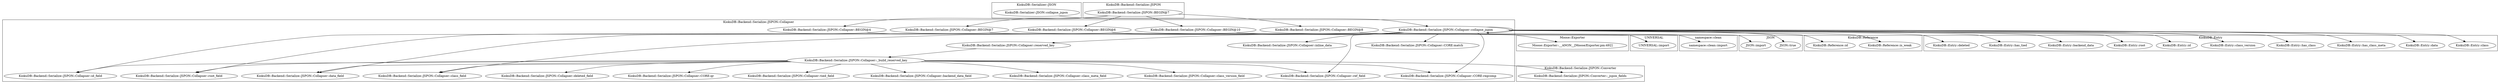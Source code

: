 digraph {
graph [overlap=false]
subgraph cluster_KiokuDB_Backend_Serialize_JSPON_Converter {
	label="KiokuDB::Backend::Serialize::JSPON::Converter";
	"KiokuDB::Backend::Serialize::JSPON::Converter::_jspon_fields";
}
subgraph cluster_KiokuDB_Reference {
	label="KiokuDB::Reference";
	"KiokuDB::Reference::is_weak";
	"KiokuDB::Reference::id";
}
subgraph cluster_UNIVERSAL {
	label="UNIVERSAL";
	"UNIVERSAL::import";
}
subgraph cluster_namespace_clean {
	label="namespace::clean";
	"namespace::clean::import";
}
subgraph cluster_JSON {
	label="JSON";
	"JSON::import";
	"JSON::true";
}
subgraph cluster_KiokuDB_Serializer_JSON {
	label="KiokuDB::Serializer::JSON";
	"KiokuDB::Serializer::JSON::collapse_jspon";
}
subgraph cluster_KiokuDB_Entry {
	label="KiokuDB::Entry";
	"KiokuDB::Entry::has_class_meta";
	"KiokuDB::Entry::has_class";
	"KiokuDB::Entry::class_version";
	"KiokuDB::Entry::id";
	"KiokuDB::Entry::root";
	"KiokuDB::Entry::backend_data";
	"KiokuDB::Entry::has_tied";
	"KiokuDB::Entry::deleted";
	"KiokuDB::Entry::class";
	"KiokuDB::Entry::data";
}
subgraph cluster_KiokuDB_Backend_Serialize_JSPON_Collapser {
	label="KiokuDB::Backend::Serialize::JSPON::Collapser";
	"KiokuDB::Backend::Serialize::JSPON::Collapser::_build_reserved_key";
	"KiokuDB::Backend::Serialize::JSPON::Collapser::data_field";
	"KiokuDB::Backend::Serialize::JSPON::Collapser::class_field";
	"KiokuDB::Backend::Serialize::JSPON::Collapser::BEGIN@4";
	"KiokuDB::Backend::Serialize::JSPON::Collapser::reserved_key";
	"KiokuDB::Backend::Serialize::JSPON::Collapser::BEGIN@6";
	"KiokuDB::Backend::Serialize::JSPON::Collapser::inline_data";
	"KiokuDB::Backend::Serialize::JSPON::Collapser::ref_field";
	"KiokuDB::Backend::Serialize::JSPON::Collapser::BEGIN@10";
	"KiokuDB::Backend::Serialize::JSPON::Collapser::deleted_field";
	"KiokuDB::Backend::Serialize::JSPON::Collapser::CORE:match";
	"KiokuDB::Backend::Serialize::JSPON::Collapser::class_meta_field";
	"KiokuDB::Backend::Serialize::JSPON::Collapser::BEGIN@7";
	"KiokuDB::Backend::Serialize::JSPON::Collapser::CORE:regcomp";
	"KiokuDB::Backend::Serialize::JSPON::Collapser::BEGIN@8";
	"KiokuDB::Backend::Serialize::JSPON::Collapser::tied_field";
	"KiokuDB::Backend::Serialize::JSPON::Collapser::backend_data_field";
	"KiokuDB::Backend::Serialize::JSPON::Collapser::id_field";
	"KiokuDB::Backend::Serialize::JSPON::Collapser::class_version_field";
	"KiokuDB::Backend::Serialize::JSPON::Collapser::root_field";
	"KiokuDB::Backend::Serialize::JSPON::Collapser::CORE:qr";
	"KiokuDB::Backend::Serialize::JSPON::Collapser::collapse_jspon";
}
subgraph cluster_Moose_Exporter {
	label="Moose::Exporter";
	"Moose::Exporter::__ANON__[Moose/Exporter.pm:492]";
}
subgraph cluster_KiokuDB_Backend_Serialize_JSPON {
	label="KiokuDB::Backend::Serialize::JSPON";
	"KiokuDB::Backend::Serialize::JSPON::BEGIN@7";
}
"KiokuDB::Backend::Serialize::JSPON::Collapser::_build_reserved_key" -> "KiokuDB::Backend::Serialize::JSPON::Collapser::class_meta_field";
"KiokuDB::Backend::Serialize::JSPON::BEGIN@7" -> "KiokuDB::Backend::Serialize::JSPON::Collapser::BEGIN@10";
"KiokuDB::Backend::Serialize::JSPON::Collapser::_build_reserved_key" -> "KiokuDB::Backend::Serialize::JSPON::Collapser::class_version_field";
"KiokuDB::Backend::Serialize::JSPON::Collapser::collapse_jspon" -> "JSON::true";
"KiokuDB::Backend::Serialize::JSPON::Collapser::_build_reserved_key" -> "KiokuDB::Backend::Serialize::JSPON::Collapser::tied_field";
"KiokuDB::Backend::Serialize::JSPON::Collapser::BEGIN@7" -> "UNIVERSAL::import";
"KiokuDB::Backend::Serialize::JSPON::Collapser::BEGIN@6" -> "UNIVERSAL::import";
"KiokuDB::Backend::Serialize::JSPON::Collapser::collapse_jspon" -> "KiokuDB::Entry::has_tied";
"KiokuDB::Backend::Serialize::JSPON::Collapser::_build_reserved_key" -> "KiokuDB::Backend::Serialize::JSPON::Collapser::backend_data_field";
"KiokuDB::Backend::Serialize::JSPON::Collapser::collapse_jspon" -> "KiokuDB::Backend::Serialize::JSPON::Collapser::inline_data";
"KiokuDB::Backend::Serialize::JSPON::Collapser::collapse_jspon" -> "KiokuDB::Entry::id";
"KiokuDB::Backend::Serialize::JSPON::Collapser::BEGIN@8" -> "JSON::import";
"KiokuDB::Backend::Serialize::JSPON::Collapser::BEGIN@10" -> "namespace::clean::import";
"KiokuDB::Backend::Serialize::JSPON::Collapser::collapse_jspon" -> "KiokuDB::Entry::has_class";
"KiokuDB::Backend::Serialize::JSPON::Collapser::collapse_jspon" -> "KiokuDB::Entry::deleted";
"KiokuDB::Backend::Serialize::JSPON::Collapser::_build_reserved_key" -> "KiokuDB::Backend::Serialize::JSPON::Collapser::deleted_field";
"KiokuDB::Backend::Serialize::JSPON::BEGIN@7" -> "KiokuDB::Backend::Serialize::JSPON::Collapser::BEGIN@7";
"KiokuDB::Backend::Serialize::JSPON::Collapser::BEGIN@4" -> "Moose::Exporter::__ANON__[Moose/Exporter.pm:492]";
"KiokuDB::Backend::Serialize::JSPON::Collapser::collapse_jspon" -> "KiokuDB::Entry::has_class_meta";
"KiokuDB::Backend::Serialize::JSPON::Collapser::collapse_jspon" -> "KiokuDB::Entry::class_version";
"KiokuDB::Backend::Serialize::JSPON::BEGIN@7" -> "KiokuDB::Backend::Serialize::JSPON::Collapser::BEGIN@8";
"KiokuDB::Backend::Serialize::JSPON::Collapser::reserved_key" -> "KiokuDB::Backend::Serialize::JSPON::Collapser::_build_reserved_key";
"KiokuDB::Backend::Serialize::JSPON::Collapser::collapse_jspon" -> "KiokuDB::Reference::id";
"KiokuDB::Backend::Serialize::JSPON::Collapser::collapse_jspon" -> "KiokuDB::Entry::backend_data";
"KiokuDB::Backend::Serialize::JSPON::Collapser::_build_reserved_key" -> "KiokuDB::Backend::Serialize::JSPON::Collapser::root_field";
"KiokuDB::Backend::Serialize::JSPON::Collapser::collapse_jspon" -> "KiokuDB::Backend::Serialize::JSPON::Collapser::root_field";
"KiokuDB::Backend::Serialize::JSPON::Collapser::_build_reserved_key" -> "KiokuDB::Backend::Serialize::JSPON::Collapser::data_field";
"KiokuDB::Backend::Serialize::JSPON::Collapser::collapse_jspon" -> "KiokuDB::Backend::Serialize::JSPON::Collapser::data_field";
"KiokuDB::Backend::Serialize::JSPON::Collapser::collapse_jspon" -> "KiokuDB::Entry::root";
"KiokuDB::Backend::Serialize::JSPON::Collapser::_build_reserved_key" -> "KiokuDB::Backend::Serialize::JSPON::Converter::_jspon_fields";
"KiokuDB::Backend::Serialize::JSPON::Collapser::_build_reserved_key" -> "KiokuDB::Backend::Serialize::JSPON::Collapser::id_field";
"KiokuDB::Backend::Serialize::JSPON::Collapser::collapse_jspon" -> "KiokuDB::Backend::Serialize::JSPON::Collapser::id_field";
"KiokuDB::Backend::Serialize::JSPON::Collapser::collapse_jspon" -> "KiokuDB::Backend::Serialize::JSPON::Collapser::CORE:match";
"KiokuDB::Serializer::JSON::collapse_jspon" -> "KiokuDB::Backend::Serialize::JSPON::Collapser::collapse_jspon";
"KiokuDB::Backend::Serialize::JSPON::Collapser::collapse_jspon" -> "KiokuDB::Backend::Serialize::JSPON::Collapser::collapse_jspon";
"KiokuDB::Backend::Serialize::JSPON::Collapser::collapse_jspon" -> "KiokuDB::Reference::is_weak";
"KiokuDB::Backend::Serialize::JSPON::Collapser::collapse_jspon" -> "KiokuDB::Backend::Serialize::JSPON::Collapser::reserved_key";
"KiokuDB::Backend::Serialize::JSPON::BEGIN@7" -> "KiokuDB::Backend::Serialize::JSPON::Collapser::BEGIN@4";
"KiokuDB::Backend::Serialize::JSPON::Collapser::collapse_jspon" -> "KiokuDB::Entry::data";
"KiokuDB::Backend::Serialize::JSPON::Collapser::_build_reserved_key" -> "KiokuDB::Backend::Serialize::JSPON::Collapser::class_field";
"KiokuDB::Backend::Serialize::JSPON::Collapser::collapse_jspon" -> "KiokuDB::Backend::Serialize::JSPON::Collapser::class_field";
"KiokuDB::Backend::Serialize::JSPON::BEGIN@7" -> "KiokuDB::Backend::Serialize::JSPON::Collapser::BEGIN@6";
"KiokuDB::Backend::Serialize::JSPON::Collapser::_build_reserved_key" -> "KiokuDB::Backend::Serialize::JSPON::Collapser::CORE:regcomp";
"KiokuDB::Backend::Serialize::JSPON::Collapser::collapse_jspon" -> "KiokuDB::Backend::Serialize::JSPON::Collapser::CORE:regcomp";
"KiokuDB::Backend::Serialize::JSPON::Collapser::_build_reserved_key" -> "KiokuDB::Backend::Serialize::JSPON::Collapser::CORE:qr";
"KiokuDB::Backend::Serialize::JSPON::Collapser::collapse_jspon" -> "KiokuDB::Entry::class";
"KiokuDB::Backend::Serialize::JSPON::Collapser::_build_reserved_key" -> "KiokuDB::Backend::Serialize::JSPON::Collapser::ref_field";
"KiokuDB::Backend::Serialize::JSPON::Collapser::collapse_jspon" -> "KiokuDB::Backend::Serialize::JSPON::Collapser::ref_field";
}
